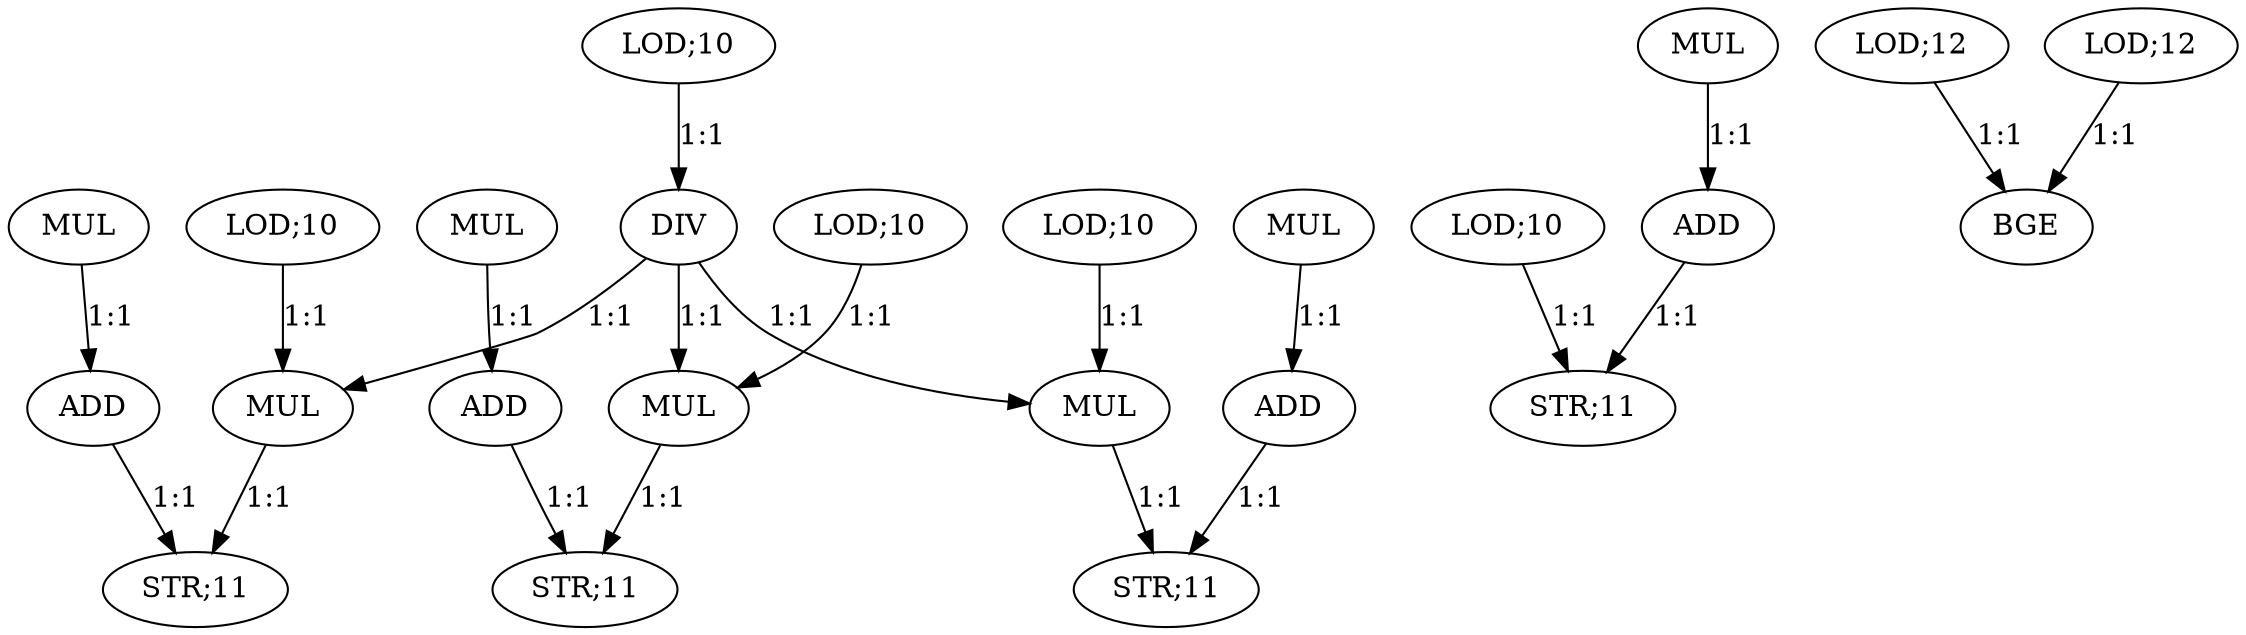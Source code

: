 digraph  {
   0 [label="LOD;10"];
   1 [label="DIV"];
   2 [label="LOD;10"];
   3 [label="MUL"];
   4 [label="MUL"];
   5 [label="ADD"];
   6 [label="STR;11"];
   7 [label="LOD;10"];
   8 [label="MUL"];
   9 [label="MUL"];
   10 [label="ADD"];
   11 [label="STR;11"];
   12 [label="LOD;10"];
   13 [label="MUL"];
   14 [label="MUL"];
   15 [label="ADD"];
   16 [label="STR;11"];
   17 [label="LOD;10"];
   18 [label="MUL"];
   19 [label="ADD"];
   20 [label="STR;11"];
   21 [label="LOD;12"];
   22 [label="LOD;12"];
   23 [label="BGE"];

   0->1 [label="1:1"];
   1->3 [label="1:1"];
   1->8 [label="1:1"];
   1->13 [label="1:1"];
   2->3 [label="1:1"];
   3->6 [label="1:1"];
   4->5 [label="1:1"];
   5->6 [label="1:1"];
   7->8 [label="1:1"];
   8->11 [label="1:1"];
   9->10 [label="1:1"];
   10->11 [label="1:1"];
   12->13 [label="1:1"];
   13->16 [label="1:1"];
   14->15 [label="1:1"];
   15->16 [label="1:1"];
   17->20 [label="1:1"];
   18->19 [label="1:1"];
   19->20 [label="1:1"];
   21->23 [label="1:1"];
   22->23 [label="1:1"];
}

